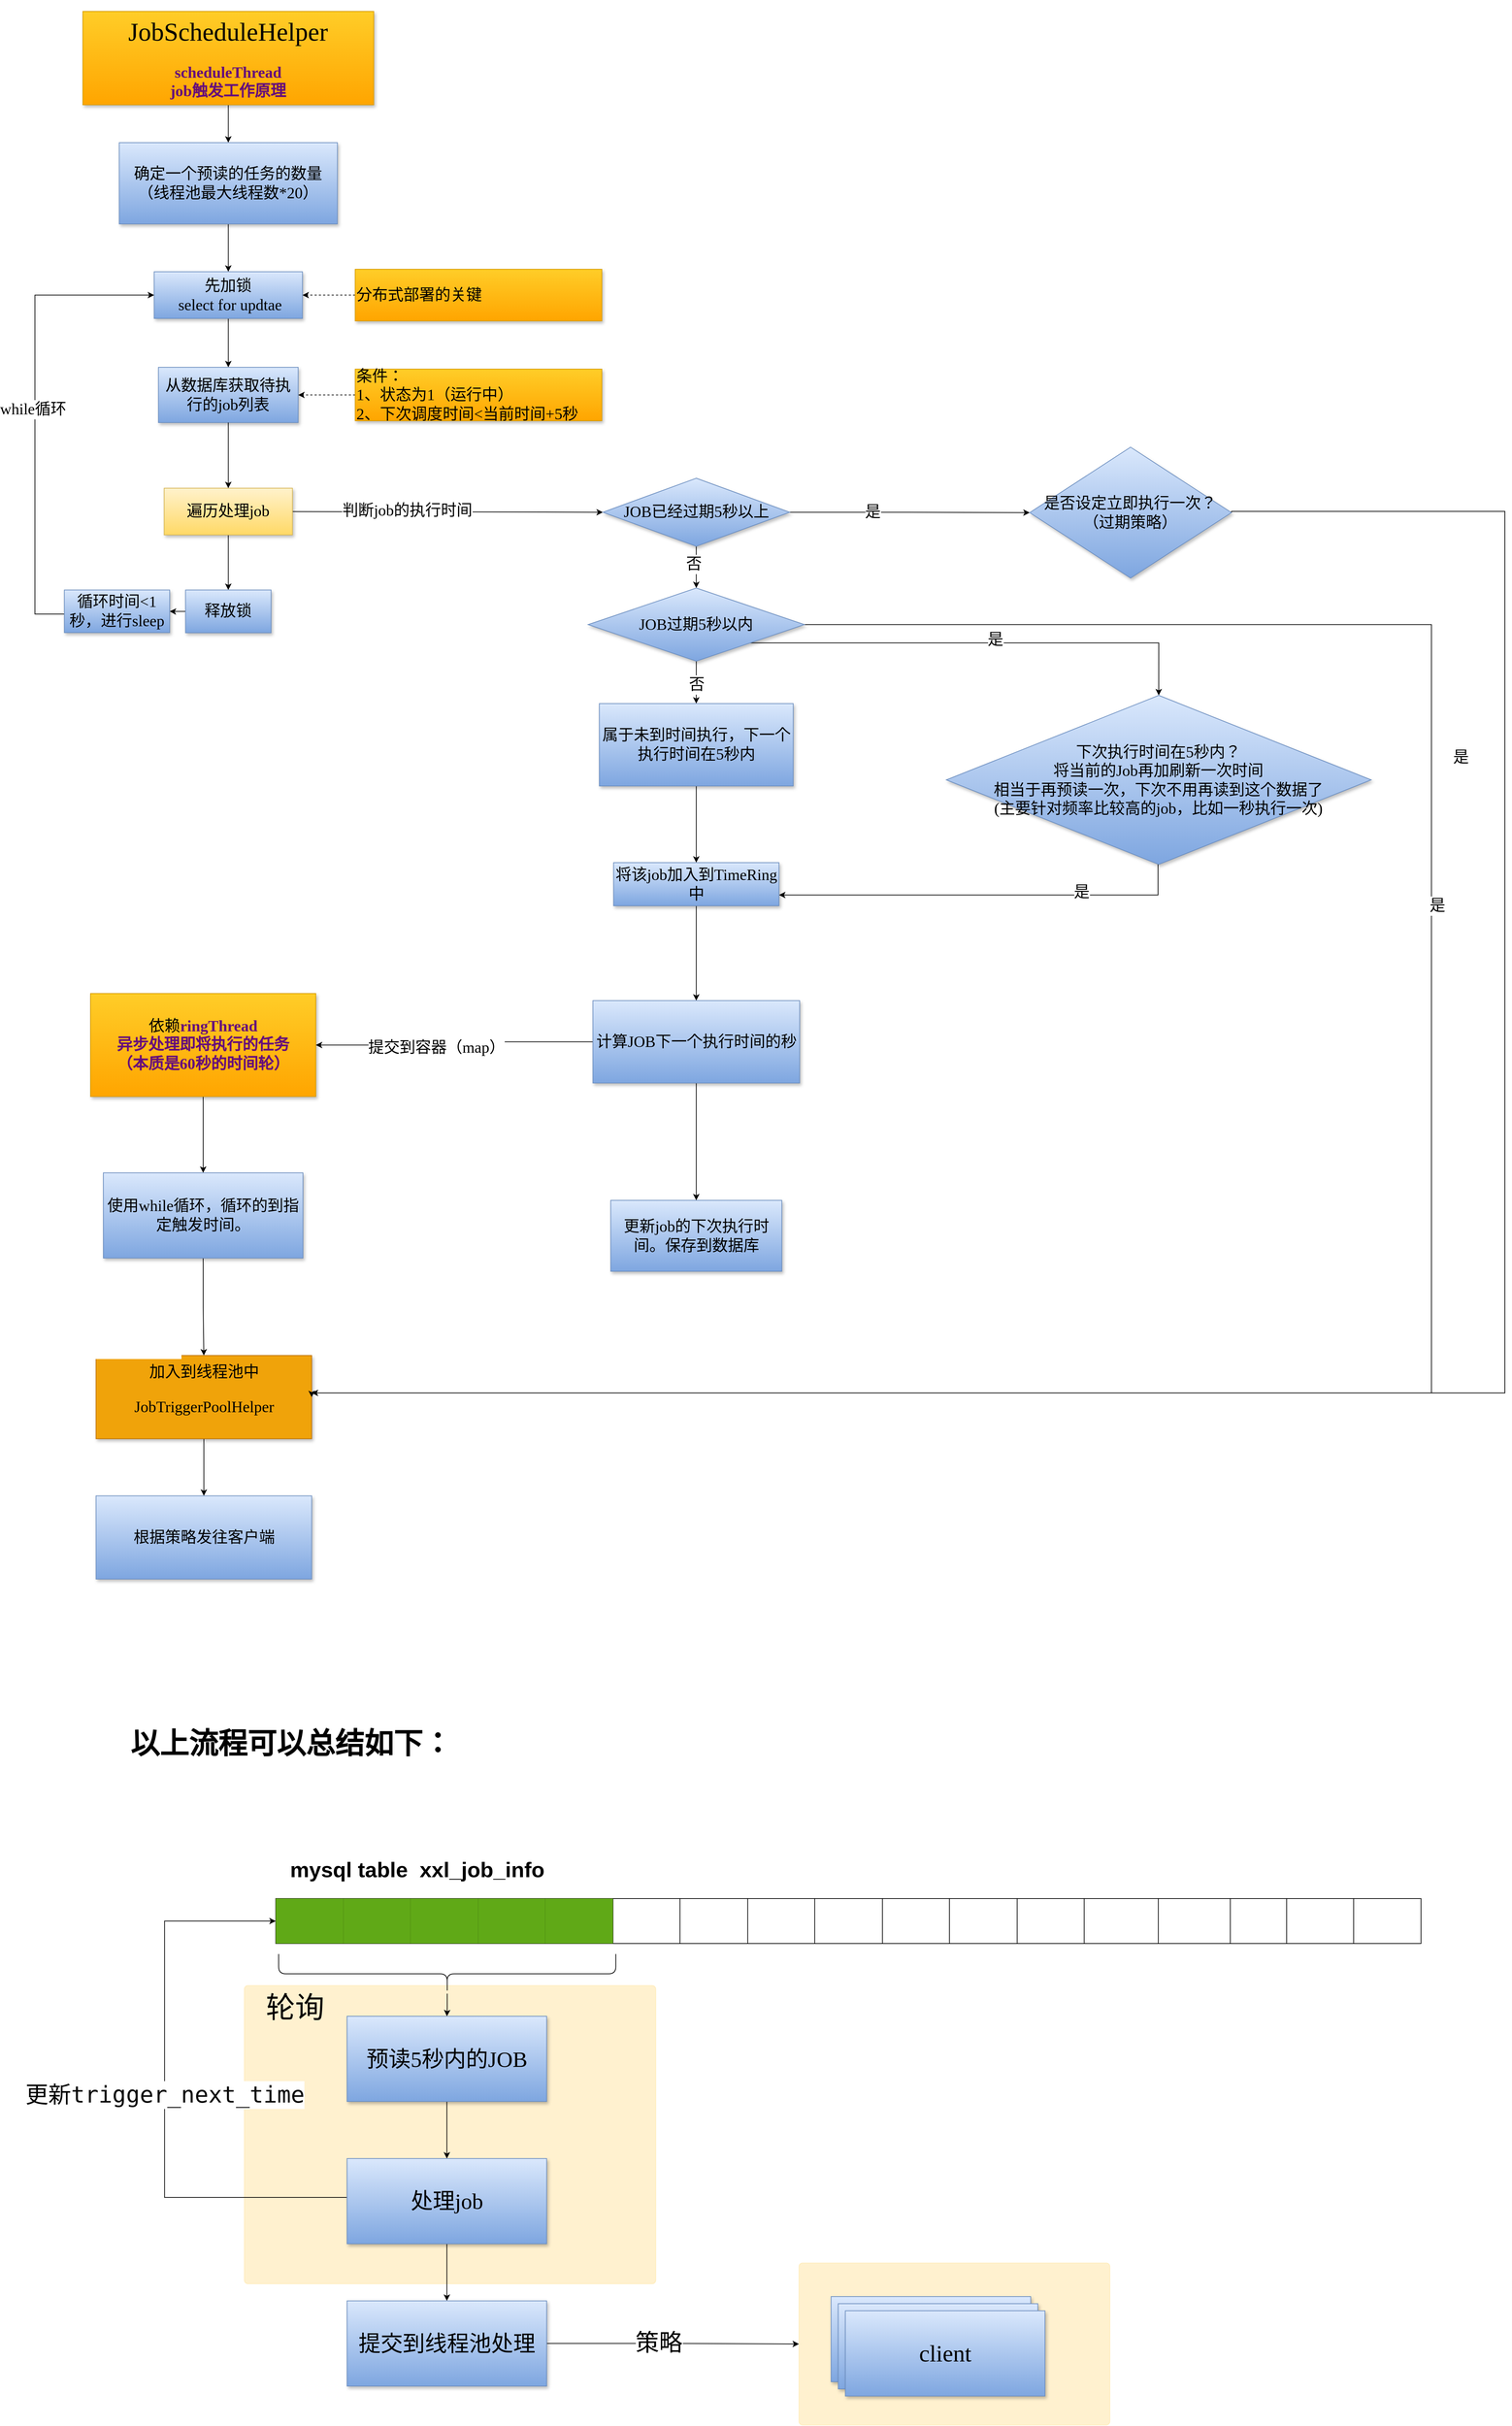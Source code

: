 <mxfile version="14.6.13" type="device"><diagram id="u4tjTjWzsr1SBIeqEmj4" name="第 1 页"><mxGraphModel dx="1655" dy="1811" grid="0" gridSize="10" guides="0" tooltips="1" connect="1" arrows="1" fold="1" page="1" pageScale="1" pageWidth="1654" pageHeight="2336" math="0" shadow="0"><root><mxCell id="0"/><mxCell id="1" parent="0"/><mxCell id="FuHqhdO8BJwcFpiwh1_K-47" value="" style="html=1;shadow=0;dashed=0;shape=mxgraph.bootstrap.rrect;rSize=5;strokeColor=#FFECBC;strokeWidth=1;fillColor=#FFF1CF;fontColor=#856110;whiteSpace=wrap;align=left;verticalAlign=middle;spacingLeft=10;fontSize=31;" vertex="1" parent="1"><mxGeometry x="2019.86" y="2783" width="577" height="418" as="geometry"/></mxCell><mxCell id="QCjzjt4ST6qH-mi2Kxnz-53" value="" style="edgeStyle=orthogonalEdgeStyle;rounded=0;orthogonalLoop=1;jettySize=auto;html=1;labelBackgroundColor=none;fontFamily=Times New Roman;fontSize=22;fontColor=#000000;" parent="1" source="QCjzjt4ST6qH-mi2Kxnz-51" target="QCjzjt4ST6qH-mi2Kxnz-52" edge="1"><mxGeometry relative="1" as="geometry"/></mxCell><mxCell id="QCjzjt4ST6qH-mi2Kxnz-51" value="&lt;pre style=&quot;font-family: &amp;#34;menlo&amp;#34;&quot;&gt;&lt;pre style=&quot;font-family: &amp;#34;menlo&amp;#34;&quot;&gt;&lt;font style=&quot;font-size: 36px&quot;&gt;JobScheduleHelper&lt;/font&gt;&lt;/pre&gt;&lt;/pre&gt;&lt;pre style=&quot;font-family: &amp;#34;menlo&amp;#34; ; font-size: 22px&quot;&gt;&lt;span style=&quot;color: rgb(102 , 14 , 122) ; font-weight: bold ; font-size: 22px&quot;&gt;scheduleThread&lt;br style=&quot;font-size: 22px&quot;&gt;job触发工作原理&lt;/span&gt;&lt;/pre&gt;" style="whiteSpace=wrap;html=1;shadow=1;fontFamily=Times New Roman;fontSize=22;strokeColor=#d79b00;fillColor=#ffcd28;gradientColor=#ffa500;sketch=0;labelBackgroundColor=none;" parent="1" vertex="1"><mxGeometry x="1793.27" y="15" width="408" height="131" as="geometry"/></mxCell><mxCell id="QCjzjt4ST6qH-mi2Kxnz-55" value="" style="edgeStyle=orthogonalEdgeStyle;rounded=0;orthogonalLoop=1;jettySize=auto;html=1;labelBackgroundColor=none;fontFamily=Times New Roman;fontSize=22;fontColor=#000000;" parent="1" source="QCjzjt4ST6qH-mi2Kxnz-52" target="QCjzjt4ST6qH-mi2Kxnz-54" edge="1"><mxGeometry relative="1" as="geometry"/></mxCell><mxCell id="QCjzjt4ST6qH-mi2Kxnz-52" value="确定一个预读的任务的数量（线程池最大线程数*20）" style="whiteSpace=wrap;html=1;shadow=1;fontFamily=Times New Roman;fontSize=22;strokeColor=#6c8ebf;fillColor=#dae8fc;gradientColor=#7ea6e0;sketch=0;" parent="1" vertex="1"><mxGeometry x="1844.27" y="199" width="306" height="114" as="geometry"/></mxCell><mxCell id="QCjzjt4ST6qH-mi2Kxnz-57" value="" style="edgeStyle=orthogonalEdgeStyle;rounded=0;orthogonalLoop=1;jettySize=auto;html=1;labelBackgroundColor=none;fontFamily=Times New Roman;fontSize=22;fontColor=#000000;" parent="1" source="QCjzjt4ST6qH-mi2Kxnz-54" target="QCjzjt4ST6qH-mi2Kxnz-56" edge="1"><mxGeometry relative="1" as="geometry"/></mxCell><mxCell id="QCjzjt4ST6qH-mi2Kxnz-65" value="" style="group" parent="1" vertex="1" connectable="0"><mxGeometry x="1937.27" y="376.52" width="584" height="72.48" as="geometry"/></mxCell><mxCell id="QCjzjt4ST6qH-mi2Kxnz-54" value="先加锁&lt;br&gt;&amp;nbsp;select for updtae" style="whiteSpace=wrap;html=1;shadow=1;fontFamily=Times New Roman;fontSize=22;strokeColor=#6c8ebf;fillColor=#dae8fc;gradientColor=#7ea6e0;sketch=0;" parent="QCjzjt4ST6qH-mi2Kxnz-65" vertex="1"><mxGeometry x="-44" y="3.48" width="208" height="65.52" as="geometry"/></mxCell><mxCell id="QCjzjt4ST6qH-mi2Kxnz-62" value="" style="edgeStyle=orthogonalEdgeStyle;rounded=0;orthogonalLoop=1;jettySize=auto;html=1;labelBackgroundColor=none;fontFamily=Times New Roman;fontSize=22;fontColor=#000000;dashed=1;" parent="QCjzjt4ST6qH-mi2Kxnz-65" source="QCjzjt4ST6qH-mi2Kxnz-61" target="QCjzjt4ST6qH-mi2Kxnz-54" edge="1"><mxGeometry relative="1" as="geometry"/></mxCell><mxCell id="QCjzjt4ST6qH-mi2Kxnz-61" value="分布式部署的关键" style="whiteSpace=wrap;html=1;shadow=1;fontFamily=Times New Roman;fontSize=22;strokeColor=#d79b00;fillColor=#ffcd28;gradientColor=#ffa500;sketch=0;align=left;" parent="QCjzjt4ST6qH-mi2Kxnz-65" vertex="1"><mxGeometry x="238" width="346" height="72.48" as="geometry"/></mxCell><mxCell id="QCjzjt4ST6qH-mi2Kxnz-66" value="" style="group" parent="1" vertex="1" connectable="0"><mxGeometry x="1894.27" y="489.52" width="627" height="126.48" as="geometry"/></mxCell><mxCell id="QCjzjt4ST6qH-mi2Kxnz-56" value="从数据库获取待执行的job列表" style="whiteSpace=wrap;html=1;shadow=1;fontFamily=Times New Roman;fontSize=22;strokeColor=#6c8ebf;fillColor=#dae8fc;gradientColor=#7ea6e0;sketch=0;" parent="QCjzjt4ST6qH-mi2Kxnz-66" vertex="1"><mxGeometry x="5" y="24.48" width="196" height="77.52" as="geometry"/></mxCell><mxCell id="QCjzjt4ST6qH-mi2Kxnz-60" value="" style="edgeStyle=orthogonalEdgeStyle;rounded=0;orthogonalLoop=1;jettySize=auto;html=1;labelBackgroundColor=none;fontFamily=Times New Roman;fontSize=22;fontColor=#000000;dashed=1;" parent="QCjzjt4ST6qH-mi2Kxnz-66" source="QCjzjt4ST6qH-mi2Kxnz-58" target="QCjzjt4ST6qH-mi2Kxnz-56" edge="1"><mxGeometry relative="1" as="geometry"/></mxCell><mxCell id="QCjzjt4ST6qH-mi2Kxnz-58" value="条件：&lt;br&gt;1、状态为1（运行中）&lt;br&gt;2、下次调度时间&amp;lt;当前时间+5秒" style="whiteSpace=wrap;html=1;shadow=1;fontFamily=Times New Roman;fontSize=22;strokeColor=#d79b00;fillColor=#ffcd28;gradientColor=#ffa500;sketch=0;align=left;" parent="QCjzjt4ST6qH-mi2Kxnz-66" vertex="1"><mxGeometry x="281" y="27" width="346" height="72.48" as="geometry"/></mxCell><mxCell id="QCjzjt4ST6qH-mi2Kxnz-71" value="" style="edgeStyle=orthogonalEdgeStyle;rounded=0;orthogonalLoop=1;jettySize=auto;html=1;labelBackgroundColor=none;fontFamily=Times New Roman;fontSize=22;fontColor=#000000;" parent="1" source="QCjzjt4ST6qH-mi2Kxnz-67" target="QCjzjt4ST6qH-mi2Kxnz-70" edge="1"><mxGeometry relative="1" as="geometry"/></mxCell><mxCell id="QCjzjt4ST6qH-mi2Kxnz-79" value="" style="edgeStyle=orthogonalEdgeStyle;rounded=0;orthogonalLoop=1;jettySize=auto;html=1;labelBackgroundColor=none;fontFamily=Times New Roman;fontSize=22;fontColor=#000000;" parent="1" target="QCjzjt4ST6qH-mi2Kxnz-78" edge="1"><mxGeometry relative="1" as="geometry"><mxPoint x="2066.27" y="716.24" as="sourcePoint"/></mxGeometry></mxCell><mxCell id="QCjzjt4ST6qH-mi2Kxnz-80" value="判断job的执行时间" style="edgeLabel;html=1;align=center;verticalAlign=middle;resizable=0;points=[];fontSize=22;fontFamily=Times New Roman;fontColor=#000000;" parent="QCjzjt4ST6qH-mi2Kxnz-79" vertex="1" connectable="0"><mxGeometry x="-0.208" y="2" relative="1" as="geometry"><mxPoint as="offset"/></mxGeometry></mxCell><mxCell id="QCjzjt4ST6qH-mi2Kxnz-67" value="遍历处理job" style="whiteSpace=wrap;html=1;shadow=1;fontFamily=Times New Roman;fontSize=22;strokeColor=#d6b656;fillColor=#fff2cc;gradientColor=#ffd966;sketch=0;" parent="1" vertex="1"><mxGeometry x="1907.27" y="683.48" width="180" height="65.52" as="geometry"/></mxCell><mxCell id="QCjzjt4ST6qH-mi2Kxnz-68" value="" style="edgeStyle=orthogonalEdgeStyle;rounded=0;orthogonalLoop=1;jettySize=auto;html=1;labelBackgroundColor=none;fontFamily=Times New Roman;fontSize=22;fontColor=#000000;" parent="1" source="QCjzjt4ST6qH-mi2Kxnz-56" target="QCjzjt4ST6qH-mi2Kxnz-67" edge="1"><mxGeometry relative="1" as="geometry"/></mxCell><mxCell id="QCjzjt4ST6qH-mi2Kxnz-73" value="" style="edgeStyle=orthogonalEdgeStyle;rounded=0;orthogonalLoop=1;jettySize=auto;html=1;labelBackgroundColor=none;fontFamily=Times New Roman;fontSize=22;fontColor=#000000;" parent="1" source="QCjzjt4ST6qH-mi2Kxnz-70" target="QCjzjt4ST6qH-mi2Kxnz-72" edge="1"><mxGeometry relative="1" as="geometry"/></mxCell><mxCell id="QCjzjt4ST6qH-mi2Kxnz-70" value="释放锁" style="whiteSpace=wrap;html=1;shadow=1;fontFamily=Times New Roman;fontSize=22;strokeColor=#6c8ebf;fillColor=#dae8fc;gradientColor=#7ea6e0;sketch=0;" parent="1" vertex="1"><mxGeometry x="1937.27" y="826.24" width="120" height="60" as="geometry"/></mxCell><mxCell id="QCjzjt4ST6qH-mi2Kxnz-74" style="edgeStyle=orthogonalEdgeStyle;rounded=0;orthogonalLoop=1;jettySize=auto;html=1;entryX=0;entryY=0.5;entryDx=0;entryDy=0;labelBackgroundColor=none;fontFamily=Times New Roman;fontSize=22;fontColor=#000000;" parent="1" source="QCjzjt4ST6qH-mi2Kxnz-72" target="QCjzjt4ST6qH-mi2Kxnz-54" edge="1"><mxGeometry relative="1" as="geometry"><Array as="points"><mxPoint x="1726" y="860"/><mxPoint x="1726" y="413"/></Array></mxGeometry></mxCell><mxCell id="QCjzjt4ST6qH-mi2Kxnz-75" value="while循环" style="edgeLabel;html=1;align=center;verticalAlign=middle;resizable=0;points=[];fontSize=22;fontFamily=Times New Roman;fontColor=#000000;" parent="QCjzjt4ST6qH-mi2Kxnz-74" vertex="1" connectable="0"><mxGeometry x="0.006" y="3" relative="1" as="geometry"><mxPoint y="1" as="offset"/></mxGeometry></mxCell><mxCell id="QCjzjt4ST6qH-mi2Kxnz-72" value="循环时间&amp;lt;1秒，进行sleep" style="whiteSpace=wrap;html=1;shadow=1;fontFamily=Times New Roman;fontSize=22;strokeColor=#6c8ebf;fillColor=#dae8fc;gradientColor=#7ea6e0;sketch=0;" parent="1" vertex="1"><mxGeometry x="1767.27" y="826.24" width="147.73" height="59.76" as="geometry"/></mxCell><mxCell id="QCjzjt4ST6qH-mi2Kxnz-82" value="" style="edgeStyle=orthogonalEdgeStyle;rounded=0;orthogonalLoop=1;jettySize=auto;html=1;labelBackgroundColor=none;fontFamily=Times New Roman;fontSize=22;fontColor=#000000;entryX=0;entryY=0.5;entryDx=0;entryDy=0;" parent="1" source="QCjzjt4ST6qH-mi2Kxnz-78" target="QCjzjt4ST6qH-mi2Kxnz-81" edge="1"><mxGeometry relative="1" as="geometry"><mxPoint x="3100.61" y="717.857" as="targetPoint"/></mxGeometry></mxCell><mxCell id="QCjzjt4ST6qH-mi2Kxnz-83" value="是" style="edgeLabel;html=1;align=center;verticalAlign=middle;resizable=0;points=[];fontSize=22;fontFamily=Times New Roman;fontColor=#000000;" parent="QCjzjt4ST6qH-mi2Kxnz-82" vertex="1" connectable="0"><mxGeometry x="-0.311" y="1" relative="1" as="geometry"><mxPoint as="offset"/></mxGeometry></mxCell><mxCell id="QCjzjt4ST6qH-mi2Kxnz-88" value="" style="edgeStyle=orthogonalEdgeStyle;rounded=0;orthogonalLoop=1;jettySize=auto;html=1;labelBackgroundColor=none;fontFamily=Times New Roman;fontSize=22;fontColor=#000000;" parent="1" source="QCjzjt4ST6qH-mi2Kxnz-78" target="QCjzjt4ST6qH-mi2Kxnz-87" edge="1"><mxGeometry relative="1" as="geometry"/></mxCell><mxCell id="QCjzjt4ST6qH-mi2Kxnz-89" value="否" style="edgeLabel;html=1;align=center;verticalAlign=middle;resizable=0;points=[];fontSize=22;fontFamily=Times New Roman;fontColor=#000000;" parent="QCjzjt4ST6qH-mi2Kxnz-88" vertex="1" connectable="0"><mxGeometry x="-0.2" y="-4" relative="1" as="geometry"><mxPoint y="1" as="offset"/></mxGeometry></mxCell><mxCell id="QCjzjt4ST6qH-mi2Kxnz-78" value="JOB已经过期5秒以上" style="rhombus;whiteSpace=wrap;html=1;shadow=1;fontFamily=Times New Roman;fontSize=22;strokeColor=#6c8ebf;fillColor=#dae8fc;gradientColor=#7ea6e0;sketch=0;" parent="1" vertex="1"><mxGeometry x="2522.73" y="669.48" width="262" height="95.52" as="geometry"/></mxCell><mxCell id="QCjzjt4ST6qH-mi2Kxnz-85" value="" style="edgeStyle=orthogonalEdgeStyle;rounded=0;orthogonalLoop=1;jettySize=auto;html=1;labelBackgroundColor=none;fontFamily=Times New Roman;fontSize=22;fontColor=#000000;exitX=1;exitY=0.5;exitDx=0;exitDy=0;" parent="1" source="QCjzjt4ST6qH-mi2Kxnz-81" target="QCjzjt4ST6qH-mi2Kxnz-84" edge="1"><mxGeometry relative="1" as="geometry"><mxPoint x="3485.85" y="716.857" as="sourcePoint"/><Array as="points"><mxPoint x="3788" y="716"/><mxPoint x="3788" y="1952"/></Array></mxGeometry></mxCell><mxCell id="QCjzjt4ST6qH-mi2Kxnz-86" value="是" style="edgeLabel;html=1;align=center;verticalAlign=middle;resizable=0;points=[];fontSize=22;fontFamily=Times New Roman;fontColor=#000000;" parent="QCjzjt4ST6qH-mi2Kxnz-85" vertex="1" connectable="0"><mxGeometry x="-0.557" y="-1" relative="1" as="geometry"><mxPoint x="-61" as="offset"/></mxGeometry></mxCell><mxCell id="QCjzjt4ST6qH-mi2Kxnz-81" value="是否设定立即执行一次？&lt;br&gt;（过期策略）" style="rhombus;whiteSpace=wrap;html=1;shadow=1;fontFamily=Times New Roman;fontSize=22;strokeColor=#6c8ebf;fillColor=#dae8fc;gradientColor=#7ea6e0;sketch=0;" parent="1" vertex="1"><mxGeometry x="3121.46" y="626" width="283" height="183.52" as="geometry"/></mxCell><mxCell id="FuHqhdO8BJwcFpiwh1_K-4" value="" style="edgeStyle=orthogonalEdgeStyle;rounded=0;orthogonalLoop=1;jettySize=auto;html=1;" edge="1" parent="1" source="QCjzjt4ST6qH-mi2Kxnz-84" target="FuHqhdO8BJwcFpiwh1_K-3"><mxGeometry relative="1" as="geometry"/></mxCell><mxCell id="QCjzjt4ST6qH-mi2Kxnz-84" value="加入到线程池中&lt;br style=&quot;font-size: 22px&quot;&gt;&lt;pre style=&quot;font-family: &amp;#34;menlo&amp;#34; ; font-size: 22px&quot;&gt;JobTriggerPoolHelper&lt;/pre&gt;" style="whiteSpace=wrap;html=1;shadow=1;fontFamily=Times New Roman;fontSize=22;strokeColor=#BD7000;fillColor=#f0a30a;sketch=0;labelBackgroundColor=none;fontColor=#000000;" parent="1" vertex="1"><mxGeometry x="1811.73" y="1899.52" width="302.5" height="116.76" as="geometry"/></mxCell><mxCell id="QCjzjt4ST6qH-mi2Kxnz-90" style="edgeStyle=orthogonalEdgeStyle;rounded=0;orthogonalLoop=1;jettySize=auto;html=1;entryX=1;entryY=0.5;entryDx=0;entryDy=0;labelBackgroundColor=none;fontFamily=Times New Roman;fontSize=22;fontColor=#000000;" parent="1" source="QCjzjt4ST6qH-mi2Kxnz-87" target="QCjzjt4ST6qH-mi2Kxnz-84" edge="1"><mxGeometry relative="1" as="geometry"><Array as="points"><mxPoint x="3685" y="875"/><mxPoint x="3685" y="1952"/></Array></mxGeometry></mxCell><mxCell id="QCjzjt4ST6qH-mi2Kxnz-118" value="是" style="edgeLabel;html=1;align=center;verticalAlign=middle;resizable=0;points=[];fontSize=22;fontFamily=Times New Roman;fontColor=#000000;" parent="QCjzjt4ST6qH-mi2Kxnz-90" vertex="1" connectable="0"><mxGeometry x="-0.279" y="7" relative="1" as="geometry"><mxPoint x="1" as="offset"/></mxGeometry></mxCell><mxCell id="QCjzjt4ST6qH-mi2Kxnz-99" style="edgeStyle=orthogonalEdgeStyle;rounded=0;orthogonalLoop=1;jettySize=auto;html=1;exitX=1;exitY=1;exitDx=0;exitDy=0;labelBackgroundColor=none;fontFamily=Times New Roman;fontSize=22;fontColor=#000000;entryX=0.5;entryY=0;entryDx=0;entryDy=0;" parent="1" source="QCjzjt4ST6qH-mi2Kxnz-87" target="QCjzjt4ST6qH-mi2Kxnz-100" edge="1"><mxGeometry relative="1" as="geometry"><mxPoint x="2864.016" y="946.571" as="targetPoint"/></mxGeometry></mxCell><mxCell id="KO1Fu-ZL42rU7dbNQI_J-1" value="是" style="edgeLabel;html=1;align=center;verticalAlign=middle;resizable=0;points=[];fontSize=22;" parent="QCjzjt4ST6qH-mi2Kxnz-99" vertex="1" connectable="0"><mxGeometry x="-0.424" y="5" relative="1" as="geometry"><mxPoint x="157" as="offset"/></mxGeometry></mxCell><mxCell id="QCjzjt4ST6qH-mi2Kxnz-102" value="" style="edgeStyle=orthogonalEdgeStyle;rounded=0;orthogonalLoop=1;jettySize=auto;html=1;labelBackgroundColor=none;fontFamily=Times New Roman;fontSize=22;fontColor=#000000;" parent="1" source="QCjzjt4ST6qH-mi2Kxnz-87" target="QCjzjt4ST6qH-mi2Kxnz-101" edge="1"><mxGeometry relative="1" as="geometry"/></mxCell><mxCell id="QCjzjt4ST6qH-mi2Kxnz-108" value="否" style="edgeLabel;html=1;align=center;verticalAlign=middle;resizable=0;points=[];fontSize=22;fontFamily=Times New Roman;fontColor=#000000;" parent="QCjzjt4ST6qH-mi2Kxnz-102" vertex="1" connectable="0"><mxGeometry x="0.087" relative="1" as="geometry"><mxPoint as="offset"/></mxGeometry></mxCell><mxCell id="QCjzjt4ST6qH-mi2Kxnz-87" value="JOB过期5秒以内" style="rhombus;whiteSpace=wrap;html=1;shadow=1;fontFamily=Times New Roman;fontSize=22;strokeColor=#6c8ebf;fillColor=#dae8fc;gradientColor=#7ea6e0;sketch=0;" parent="1" vertex="1"><mxGeometry x="2502" y="823.52" width="303.46" height="102.48" as="geometry"/></mxCell><mxCell id="QCjzjt4ST6qH-mi2Kxnz-107" style="edgeStyle=orthogonalEdgeStyle;rounded=0;orthogonalLoop=1;jettySize=auto;html=1;entryX=1;entryY=0.75;entryDx=0;entryDy=0;labelBackgroundColor=none;fontFamily=Times New Roman;fontSize=22;fontColor=#000000;" parent="1" source="QCjzjt4ST6qH-mi2Kxnz-100" target="QCjzjt4ST6qH-mi2Kxnz-105" edge="1"><mxGeometry relative="1" as="geometry"><Array as="points"><mxPoint x="3301.46" y="1254"/></Array></mxGeometry></mxCell><mxCell id="QCjzjt4ST6qH-mi2Kxnz-109" value="是" style="edgeLabel;html=1;align=center;verticalAlign=middle;resizable=0;points=[];fontSize=22;fontFamily=Times New Roman;fontColor=#000000;" parent="QCjzjt4ST6qH-mi2Kxnz-107" vertex="1" connectable="0"><mxGeometry x="-0.473" y="-3" relative="1" as="geometry"><mxPoint y="-1" as="offset"/></mxGeometry></mxCell><mxCell id="QCjzjt4ST6qH-mi2Kxnz-100" value="下次执行时间在5秒内？&lt;br&gt;将当前的Job再加刷新一次时间&lt;br&gt;相当于再预读一次，下次不用再读到这个数据了&lt;br&gt;(主要针对频率比较高的job，比如一秒执行一次)" style="rhombus;whiteSpace=wrap;html=1;shadow=1;fontFamily=Times New Roman;fontSize=22;strokeColor=#6c8ebf;fillColor=#dae8fc;gradientColor=#7ea6e0;sketch=0;" parent="1" vertex="1"><mxGeometry x="3004.46" y="974" width="596" height="237" as="geometry"/></mxCell><mxCell id="QCjzjt4ST6qH-mi2Kxnz-106" value="" style="edgeStyle=orthogonalEdgeStyle;rounded=0;orthogonalLoop=1;jettySize=auto;html=1;labelBackgroundColor=none;fontFamily=Times New Roman;fontSize=22;fontColor=#000000;" parent="1" source="QCjzjt4ST6qH-mi2Kxnz-101" target="QCjzjt4ST6qH-mi2Kxnz-105" edge="1"><mxGeometry relative="1" as="geometry"/></mxCell><mxCell id="QCjzjt4ST6qH-mi2Kxnz-101" value="属于未到时间执行，下一个执行时间在5秒内" style="whiteSpace=wrap;html=1;shadow=1;fontFamily=Times New Roman;fontSize=22;strokeColor=#6c8ebf;fillColor=#dae8fc;gradientColor=#7ea6e0;sketch=0;" parent="1" vertex="1"><mxGeometry x="2517.73" y="985.48" width="272" height="115.52" as="geometry"/></mxCell><mxCell id="QCjzjt4ST6qH-mi2Kxnz-130" value="" style="edgeStyle=orthogonalEdgeStyle;rounded=0;orthogonalLoop=1;jettySize=auto;html=1;labelBackgroundColor=none;fontFamily=Times New Roman;fontSize=22;fontColor=#000000;" parent="1" source="QCjzjt4ST6qH-mi2Kxnz-105" target="QCjzjt4ST6qH-mi2Kxnz-129" edge="1"><mxGeometry relative="1" as="geometry"/></mxCell><mxCell id="QCjzjt4ST6qH-mi2Kxnz-105" value="将该job加入到&lt;span style=&quot;font-family: menlo; font-size: 22px;&quot;&gt;TimeRing中&lt;/span&gt;" style="whiteSpace=wrap;html=1;shadow=1;fontFamily=Times New Roman;fontSize=22;strokeColor=#6c8ebf;fillColor=#dae8fc;gradientColor=#7ea6e0;sketch=0;labelBackgroundColor=none;" parent="1" vertex="1"><mxGeometry x="2537.73" y="1208.52" width="232" height="60.48" as="geometry"/></mxCell><mxCell id="QCjzjt4ST6qH-mi2Kxnz-120" value="" style="edgeStyle=orthogonalEdgeStyle;rounded=0;orthogonalLoop=1;jettySize=auto;html=1;labelBackgroundColor=none;fontFamily=Times New Roman;fontSize=22;fontColor=#000000;" parent="1" source="QCjzjt4ST6qH-mi2Kxnz-110" target="QCjzjt4ST6qH-mi2Kxnz-119" edge="1"><mxGeometry relative="1" as="geometry"/></mxCell><mxCell id="QCjzjt4ST6qH-mi2Kxnz-110" value="依赖&lt;span style=&quot;color: rgb(102 , 14 , 122) ; font-weight: bold ; font-family: &amp;#34;menlo&amp;#34; ; font-size: 22px&quot;&gt;ringThread&lt;br&gt;异步处理即将执行的任务&lt;br&gt;（本质是60秒的时间轮）&lt;br&gt;&lt;/span&gt;" style="whiteSpace=wrap;html=1;shadow=1;fontFamily=Times New Roman;fontSize=22;strokeColor=#d79b00;fillColor=#ffcd28;gradientColor=#ffa500;sketch=0;labelBackgroundColor=none;" parent="1" vertex="1"><mxGeometry x="1804" y="1392" width="316" height="144.48" as="geometry"/></mxCell><mxCell id="QCjzjt4ST6qH-mi2Kxnz-114" value="更新job的下次执行时间。保存到数据库" style="whiteSpace=wrap;html=1;shadow=1;fontFamily=Times New Roman;fontSize=22;strokeColor=#6c8ebf;fillColor=#dae8fc;gradientColor=#7ea6e0;sketch=0;" parent="1" vertex="1"><mxGeometry x="2533.73" y="1682" width="240" height="99.52" as="geometry"/></mxCell><mxCell id="FuHqhdO8BJwcFpiwh1_K-1" style="edgeStyle=orthogonalEdgeStyle;rounded=0;orthogonalLoop=1;jettySize=auto;html=1;" edge="1" parent="1" source="QCjzjt4ST6qH-mi2Kxnz-119" target="QCjzjt4ST6qH-mi2Kxnz-84"><mxGeometry relative="1" as="geometry"/></mxCell><mxCell id="QCjzjt4ST6qH-mi2Kxnz-119" value="使用while循环，循环的到指定触发时间。" style="whiteSpace=wrap;html=1;shadow=1;fontFamily=Times New Roman;fontSize=22;strokeColor=#6c8ebf;fillColor=#dae8fc;gradientColor=#7ea6e0;sketch=0;" parent="1" vertex="1"><mxGeometry x="1822" y="1643.44" width="280" height="119.52" as="geometry"/></mxCell><mxCell id="QCjzjt4ST6qH-mi2Kxnz-131" style="edgeStyle=orthogonalEdgeStyle;rounded=0;orthogonalLoop=1;jettySize=auto;html=1;labelBackgroundColor=none;fontFamily=Times New Roman;fontSize=22;fontColor=#000000;" parent="1" source="QCjzjt4ST6qH-mi2Kxnz-129" target="QCjzjt4ST6qH-mi2Kxnz-114" edge="1"><mxGeometry relative="1" as="geometry"/></mxCell><mxCell id="QCjzjt4ST6qH-mi2Kxnz-132" style="edgeStyle=orthogonalEdgeStyle;rounded=0;orthogonalLoop=1;jettySize=auto;html=1;labelBackgroundColor=none;fontFamily=Times New Roman;fontSize=22;fontColor=#000000;" parent="1" source="QCjzjt4ST6qH-mi2Kxnz-129" target="QCjzjt4ST6qH-mi2Kxnz-110" edge="1"><mxGeometry relative="1" as="geometry"/></mxCell><mxCell id="QCjzjt4ST6qH-mi2Kxnz-133" value="提交到容器（map）" style="edgeLabel;html=1;align=center;verticalAlign=middle;resizable=0;points=[];fontSize=22;fontFamily=Times New Roman;fontColor=#000000;" parent="QCjzjt4ST6qH-mi2Kxnz-132" vertex="1" connectable="0"><mxGeometry x="0.138" y="3" relative="1" as="geometry"><mxPoint x="-1" as="offset"/></mxGeometry></mxCell><mxCell id="QCjzjt4ST6qH-mi2Kxnz-129" value="计算JOB下一个执行时间的秒" style="whiteSpace=wrap;html=1;shadow=1;fontFamily=Times New Roman;fontSize=22;strokeColor=#6c8ebf;fillColor=#dae8fc;gradientColor=#7ea6e0;sketch=0;" parent="1" vertex="1"><mxGeometry x="2508.73" y="1401.96" width="290" height="115.52" as="geometry"/></mxCell><mxCell id="FuHqhdO8BJwcFpiwh1_K-3" value="根据策略发往客户端" style="whiteSpace=wrap;html=1;shadow=1;fontFamily=Times New Roman;fontSize=22;strokeColor=#6c8ebf;fillColor=#dae8fc;gradientColor=#7ea6e0;sketch=0;labelBackgroundColor=none;" vertex="1" parent="1"><mxGeometry x="1811.73" y="2096.28" width="302.5" height="116.76" as="geometry"/></mxCell><mxCell id="FuHqhdO8BJwcFpiwh1_K-13" value="" style="shape=table;html=1;whiteSpace=wrap;startSize=0;container=1;collapsible=0;childLayout=tableLayout;" vertex="1" parent="1"><mxGeometry x="2063.86" y="2661" width="1606.5" height="63" as="geometry"/></mxCell><mxCell id="FuHqhdO8BJwcFpiwh1_K-14" value="" style="shape=partialRectangle;html=1;whiteSpace=wrap;collapsible=0;dropTarget=0;pointerEvents=0;fillColor=none;top=0;left=0;bottom=0;right=0;points=[[0,0.5],[1,0.5]];portConstraint=eastwest;" vertex="1" parent="FuHqhdO8BJwcFpiwh1_K-13"><mxGeometry width="1606.5" height="63" as="geometry"/></mxCell><mxCell id="FuHqhdO8BJwcFpiwh1_K-15" value="" style="shape=partialRectangle;html=1;whiteSpace=wrap;connectable=0;overflow=hidden;fillColor=#60a917;top=0;left=0;bottom=0;right=0;strokeColor=#2D7600;fontColor=#ffffff;fontSize=31;" vertex="1" parent="FuHqhdO8BJwcFpiwh1_K-14"><mxGeometry width="95" height="63" as="geometry"/></mxCell><mxCell id="FuHqhdO8BJwcFpiwh1_K-16" value="" style="shape=partialRectangle;html=1;whiteSpace=wrap;connectable=0;overflow=hidden;fillColor=#60a917;top=0;left=0;bottom=0;right=0;strokeColor=#2D7600;fontColor=#ffffff;fontSize=31;" vertex="1" parent="FuHqhdO8BJwcFpiwh1_K-14"><mxGeometry x="95" width="94" height="63" as="geometry"/></mxCell><mxCell id="FuHqhdO8BJwcFpiwh1_K-17" value="" style="shape=partialRectangle;html=1;whiteSpace=wrap;connectable=0;overflow=hidden;fillColor=#60a917;top=0;left=0;bottom=0;right=0;strokeColor=#2D7600;fontColor=#ffffff;fontSize=31;" vertex="1" parent="FuHqhdO8BJwcFpiwh1_K-14"><mxGeometry x="189" width="95" height="63" as="geometry"/></mxCell><mxCell id="FuHqhdO8BJwcFpiwh1_K-18" value="" style="shape=partialRectangle;html=1;whiteSpace=wrap;connectable=0;overflow=hidden;fillColor=#60a917;top=0;left=0;bottom=0;right=0;strokeColor=#2D7600;fontColor=#ffffff;fontSize=31;" vertex="1" parent="FuHqhdO8BJwcFpiwh1_K-14"><mxGeometry x="284" width="94" height="63" as="geometry"/></mxCell><mxCell id="FuHqhdO8BJwcFpiwh1_K-19" value="" style="shape=partialRectangle;html=1;whiteSpace=wrap;connectable=0;overflow=hidden;fillColor=#60a917;top=0;left=0;bottom=0;right=0;strokeColor=#2D7600;fontColor=#ffffff;fontSize=31;" vertex="1" parent="FuHqhdO8BJwcFpiwh1_K-14"><mxGeometry x="378" width="95" height="63" as="geometry"/></mxCell><mxCell id="FuHqhdO8BJwcFpiwh1_K-20" value="" style="shape=partialRectangle;html=1;whiteSpace=wrap;connectable=0;overflow=hidden;fillColor=none;top=0;left=0;bottom=0;right=0;fontSize=31;" vertex="1" parent="FuHqhdO8BJwcFpiwh1_K-14"><mxGeometry x="473" width="94" height="63" as="geometry"/></mxCell><mxCell id="FuHqhdO8BJwcFpiwh1_K-21" value="" style="shape=partialRectangle;html=1;whiteSpace=wrap;connectable=0;overflow=hidden;fillColor=none;top=0;left=0;bottom=0;right=0;fontSize=31;" vertex="1" parent="FuHqhdO8BJwcFpiwh1_K-14"><mxGeometry x="567" width="95" height="63" as="geometry"/></mxCell><mxCell id="FuHqhdO8BJwcFpiwh1_K-22" value="" style="shape=partialRectangle;html=1;whiteSpace=wrap;connectable=0;overflow=hidden;fillColor=none;top=0;left=0;bottom=0;right=0;fontSize=31;" vertex="1" parent="FuHqhdO8BJwcFpiwh1_K-14"><mxGeometry x="662" width="94" height="63" as="geometry"/></mxCell><mxCell id="FuHqhdO8BJwcFpiwh1_K-23" value="" style="shape=partialRectangle;html=1;whiteSpace=wrap;connectable=0;overflow=hidden;fillColor=none;top=0;left=0;bottom=0;right=0;fontSize=31;" vertex="1" parent="FuHqhdO8BJwcFpiwh1_K-14"><mxGeometry x="756" width="95" height="63" as="geometry"/></mxCell><mxCell id="FuHqhdO8BJwcFpiwh1_K-24" value="" style="shape=partialRectangle;html=1;whiteSpace=wrap;connectable=0;overflow=hidden;fillColor=none;top=0;left=0;bottom=0;right=0;fontSize=31;" vertex="1" parent="FuHqhdO8BJwcFpiwh1_K-14"><mxGeometry x="851" width="94" height="63" as="geometry"/></mxCell><mxCell id="FuHqhdO8BJwcFpiwh1_K-25" value="" style="shape=partialRectangle;html=1;whiteSpace=wrap;connectable=0;overflow=hidden;fillColor=none;top=0;left=0;bottom=0;right=0;fontSize=31;" vertex="1" parent="FuHqhdO8BJwcFpiwh1_K-14"><mxGeometry x="945" width="95" height="63" as="geometry"/></mxCell><mxCell id="FuHqhdO8BJwcFpiwh1_K-26" value="" style="shape=partialRectangle;html=1;whiteSpace=wrap;connectable=0;overflow=hidden;fillColor=none;top=0;left=0;bottom=0;right=0;fontSize=31;" vertex="1" parent="FuHqhdO8BJwcFpiwh1_K-14"><mxGeometry x="1040" width="94" height="63" as="geometry"/></mxCell><mxCell id="FuHqhdO8BJwcFpiwh1_K-27" value="" style="shape=partialRectangle;html=1;whiteSpace=wrap;connectable=0;overflow=hidden;fillColor=none;top=0;left=0;bottom=0;right=0;fontSize=31;" vertex="1" parent="FuHqhdO8BJwcFpiwh1_K-14"><mxGeometry x="1134" width="104" height="63" as="geometry"/></mxCell><mxCell id="FuHqhdO8BJwcFpiwh1_K-28" value="" style="shape=partialRectangle;html=1;whiteSpace=wrap;connectable=0;overflow=hidden;fillColor=none;top=0;left=0;bottom=0;right=0;" vertex="1" parent="FuHqhdO8BJwcFpiwh1_K-14"><mxGeometry x="1238" width="101" height="63" as="geometry"/></mxCell><mxCell id="FuHqhdO8BJwcFpiwh1_K-29" value="" style="shape=partialRectangle;html=1;whiteSpace=wrap;connectable=0;overflow=hidden;fillColor=none;top=0;left=0;bottom=0;right=0;" vertex="1" parent="FuHqhdO8BJwcFpiwh1_K-14"><mxGeometry x="1339" width="79" height="63" as="geometry"/></mxCell><mxCell id="FuHqhdO8BJwcFpiwh1_K-30" value="" style="shape=partialRectangle;html=1;whiteSpace=wrap;connectable=0;overflow=hidden;fillColor=none;top=0;left=0;bottom=0;right=0;" vertex="1" parent="FuHqhdO8BJwcFpiwh1_K-14"><mxGeometry x="1418" width="94" height="63" as="geometry"/></mxCell><mxCell id="FuHqhdO8BJwcFpiwh1_K-31" value="" style="shape=partialRectangle;html=1;whiteSpace=wrap;connectable=0;overflow=hidden;fillColor=none;top=0;left=0;bottom=0;right=0;" vertex="1" parent="FuHqhdO8BJwcFpiwh1_K-14"><mxGeometry x="1512" width="95" height="63" as="geometry"/></mxCell><mxCell id="FuHqhdO8BJwcFpiwh1_K-36" style="edgeStyle=orthogonalEdgeStyle;rounded=0;orthogonalLoop=1;jettySize=auto;html=1;fontSize=31;" edge="1" parent="1" source="FuHqhdO8BJwcFpiwh1_K-32" target="FuHqhdO8BJwcFpiwh1_K-35"><mxGeometry relative="1" as="geometry"/></mxCell><mxCell id="FuHqhdO8BJwcFpiwh1_K-32" value="" style="shape=curlyBracket;whiteSpace=wrap;html=1;rounded=1;rotation=-90;fontSize=31;" vertex="1" parent="1"><mxGeometry x="2276.61" y="2530" width="55.5" height="473" as="geometry"/></mxCell><mxCell id="FuHqhdO8BJwcFpiwh1_K-33" value="mysql table&amp;nbsp;&amp;nbsp;xxl_job_info&amp;nbsp; &amp;nbsp;" style="text;strokeColor=none;fillColor=none;html=1;fontSize=30;fontStyle=1;verticalAlign=middle;align=left;" vertex="1" parent="1"><mxGeometry x="2081.86" y="2600" width="1614" height="40" as="geometry"/></mxCell><mxCell id="FuHqhdO8BJwcFpiwh1_K-38" value="" style="edgeStyle=orthogonalEdgeStyle;rounded=0;orthogonalLoop=1;jettySize=auto;html=1;fontSize=31;" edge="1" parent="1" source="FuHqhdO8BJwcFpiwh1_K-35" target="FuHqhdO8BJwcFpiwh1_K-37"><mxGeometry relative="1" as="geometry"/></mxCell><mxCell id="FuHqhdO8BJwcFpiwh1_K-35" value="预读5秒内的JOB" style="whiteSpace=wrap;html=1;shadow=1;fontFamily=Times New Roman;fontSize=31;strokeColor=#6c8ebf;fillColor=#dae8fc;gradientColor=#7ea6e0;sketch=0;" vertex="1" parent="1"><mxGeometry x="2163.86" y="2826" width="280" height="119.52" as="geometry"/></mxCell><mxCell id="FuHqhdO8BJwcFpiwh1_K-40" value="" style="edgeStyle=orthogonalEdgeStyle;rounded=0;orthogonalLoop=1;jettySize=auto;html=1;fontSize=31;" edge="1" parent="1" source="FuHqhdO8BJwcFpiwh1_K-43" target="FuHqhdO8BJwcFpiwh1_K-50"><mxGeometry relative="1" as="geometry"><mxPoint x="2877.86" y="3282.714" as="targetPoint"/></mxGeometry></mxCell><mxCell id="FuHqhdO8BJwcFpiwh1_K-54" value="策略" style="edgeLabel;html=1;align=center;verticalAlign=middle;resizable=0;points=[];fontSize=33;" vertex="1" connectable="0" parent="FuHqhdO8BJwcFpiwh1_K-40"><mxGeometry x="-0.124" y="2" relative="1" as="geometry"><mxPoint x="1" as="offset"/></mxGeometry></mxCell><mxCell id="FuHqhdO8BJwcFpiwh1_K-42" value="&lt;font style=&quot;font-size: 32px ; background-color: rgb(255 , 255 , 255)&quot;&gt;更新&lt;span style=&quot;color: rgb(8 , 8 , 8) ; font-family: &amp;#34;jetbrains mono&amp;#34; , monospace&quot;&gt;trigger_next_time&lt;/span&gt;&lt;/font&gt;" style="edgeStyle=orthogonalEdgeStyle;rounded=0;orthogonalLoop=1;jettySize=auto;html=1;entryX=0;entryY=0.5;entryDx=0;entryDy=0;fontSize=31;" edge="1" parent="1" source="FuHqhdO8BJwcFpiwh1_K-37" target="FuHqhdO8BJwcFpiwh1_K-14"><mxGeometry relative="1" as="geometry"><Array as="points"><mxPoint x="1907.86" y="3080"/><mxPoint x="1907.86" y="2692"/></Array></mxGeometry></mxCell><mxCell id="FuHqhdO8BJwcFpiwh1_K-44" value="" style="edgeStyle=orthogonalEdgeStyle;rounded=0;orthogonalLoop=1;jettySize=auto;html=1;fontSize=31;" edge="1" parent="1" source="FuHqhdO8BJwcFpiwh1_K-37" target="FuHqhdO8BJwcFpiwh1_K-43"><mxGeometry relative="1" as="geometry"/></mxCell><mxCell id="FuHqhdO8BJwcFpiwh1_K-37" value="处理job" style="whiteSpace=wrap;html=1;shadow=1;fontFamily=Times New Roman;fontSize=31;strokeColor=#6c8ebf;fillColor=#dae8fc;gradientColor=#7ea6e0;sketch=0;" vertex="1" parent="1"><mxGeometry x="2163.86" y="3025.52" width="280" height="119.52" as="geometry"/></mxCell><mxCell id="FuHqhdO8BJwcFpiwh1_K-43" value="提交到线程池处理" style="whiteSpace=wrap;html=1;shadow=1;fontFamily=Times New Roman;fontSize=31;strokeColor=#6c8ebf;fillColor=#dae8fc;gradientColor=#7ea6e0;sketch=0;" vertex="1" parent="1"><mxGeometry x="2163.86" y="3225.04" width="280" height="119.52" as="geometry"/></mxCell><mxCell id="FuHqhdO8BJwcFpiwh1_K-48" value="轮询" style="text;html=1;strokeColor=none;fillColor=none;align=center;verticalAlign=middle;whiteSpace=wrap;rounded=0;fontSize=41;" vertex="1" parent="1"><mxGeometry x="2027.86" y="2804" width="126" height="20" as="geometry"/></mxCell><mxCell id="FuHqhdO8BJwcFpiwh1_K-50" value="" style="html=1;shadow=0;dashed=0;shape=mxgraph.bootstrap.rrect;rSize=5;strokeColor=#FFECBC;strokeWidth=1;fillColor=#FFF1CF;fontColor=#856110;whiteSpace=wrap;align=left;verticalAlign=middle;spacingLeft=10;fontSize=31;" vertex="1" parent="1"><mxGeometry x="2797.86" y="3172" width="436" height="227" as="geometry"/></mxCell><mxCell id="FuHqhdO8BJwcFpiwh1_K-51" value="处理job" style="whiteSpace=wrap;html=1;shadow=1;fontFamily=Times New Roman;fontSize=31;strokeColor=#6c8ebf;fillColor=#dae8fc;gradientColor=#7ea6e0;sketch=0;" vertex="1" parent="1"><mxGeometry x="2842.86" y="3219" width="280" height="119.52" as="geometry"/></mxCell><mxCell id="FuHqhdO8BJwcFpiwh1_K-52" value="处理job" style="whiteSpace=wrap;html=1;shadow=1;fontFamily=Times New Roman;fontSize=31;strokeColor=#6c8ebf;fillColor=#dae8fc;gradientColor=#7ea6e0;sketch=0;" vertex="1" parent="1"><mxGeometry x="2852.86" y="3229" width="280" height="119.52" as="geometry"/></mxCell><mxCell id="FuHqhdO8BJwcFpiwh1_K-53" value="client" style="whiteSpace=wrap;html=1;shadow=1;fontFamily=Times New Roman;fontSize=33;strokeColor=#6c8ebf;fillColor=#dae8fc;gradientColor=#7ea6e0;sketch=0;" vertex="1" parent="1"><mxGeometry x="2862.86" y="3239" width="280" height="119.52" as="geometry"/></mxCell><mxCell id="FuHqhdO8BJwcFpiwh1_K-55" value="以上流程可以总结如下：" style="text;strokeColor=none;fillColor=none;html=1;fontSize=41;fontStyle=1;verticalAlign=middle;align=left;" vertex="1" parent="1"><mxGeometry x="1858" y="2424" width="1614" height="40" as="geometry"/></mxCell></root></mxGraphModel></diagram></mxfile>